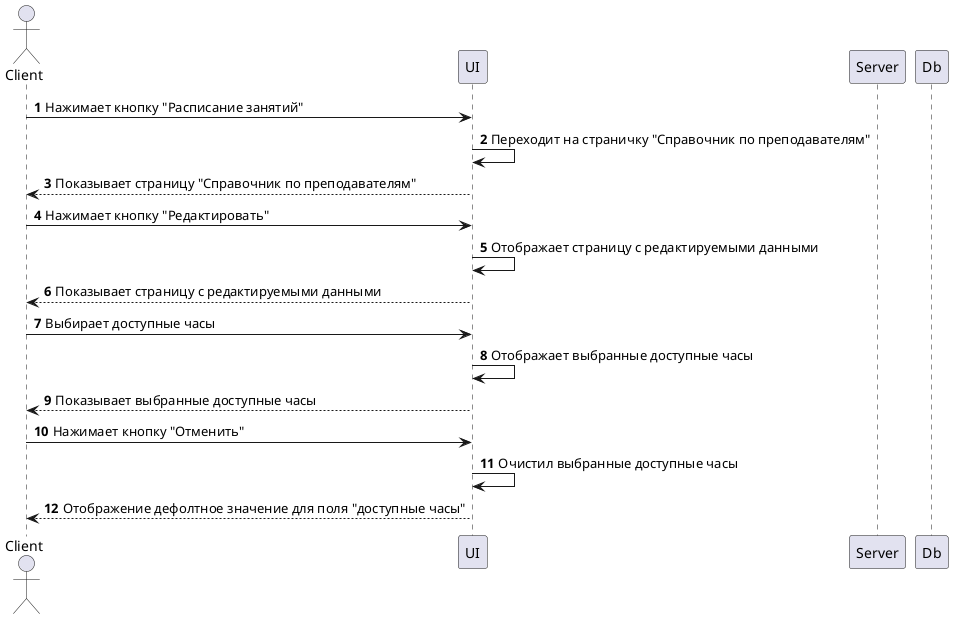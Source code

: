 @startuml Отмена сохранения 
    autonumber

    actor Client
    
    participant UI
    participant Server
    participant Db

    Client -> UI: Нажимает кнопку "Расписание занятий"
    UI -> UI: Переходит на страничку "Справочник по преподавателям"
    Client <-- UI: Показывает страницу "Справочник по преподавателям"

    Client -> UI: Нажимает кнопку "Редактировать"
    UI -> UI: Отображает страницу с редактируемыми данными
    Client <-- UI: Показывает страницу с редактируемыми данными
    Client -> UI: Выбирает доступные часы
    UI -> UI: Отображает выбранные доступные часы
    Client <-- UI: Показывает выбранные доступные часы
    
    Client -> UI: Нажимает кнопку "Отменить"
    UI -> UI: Очистил выбранные доступные часы
    Client <-- UI: Отображение дефолтное значение для поля "доступные часы"

@enduml
